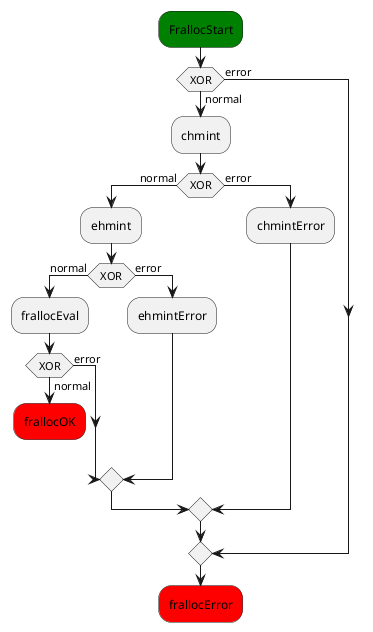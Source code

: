 @startuml
#green:FrallocStart;
if (XOR) then (normal)
  :chmint;
  if (XOR) then (normal)
    :ehmint;
    if (XOR) then (normal)
      :frallocEval;
      if (XOR) then (normal)
        #red:frallocOK;
        detach
      else (error)
      endif
    else (error)
      :ehmintError;
    endif  
  else (error)
    :chmintError;    
  endif 
else (error)   
endif
#red:frallocError;  
@enduml

